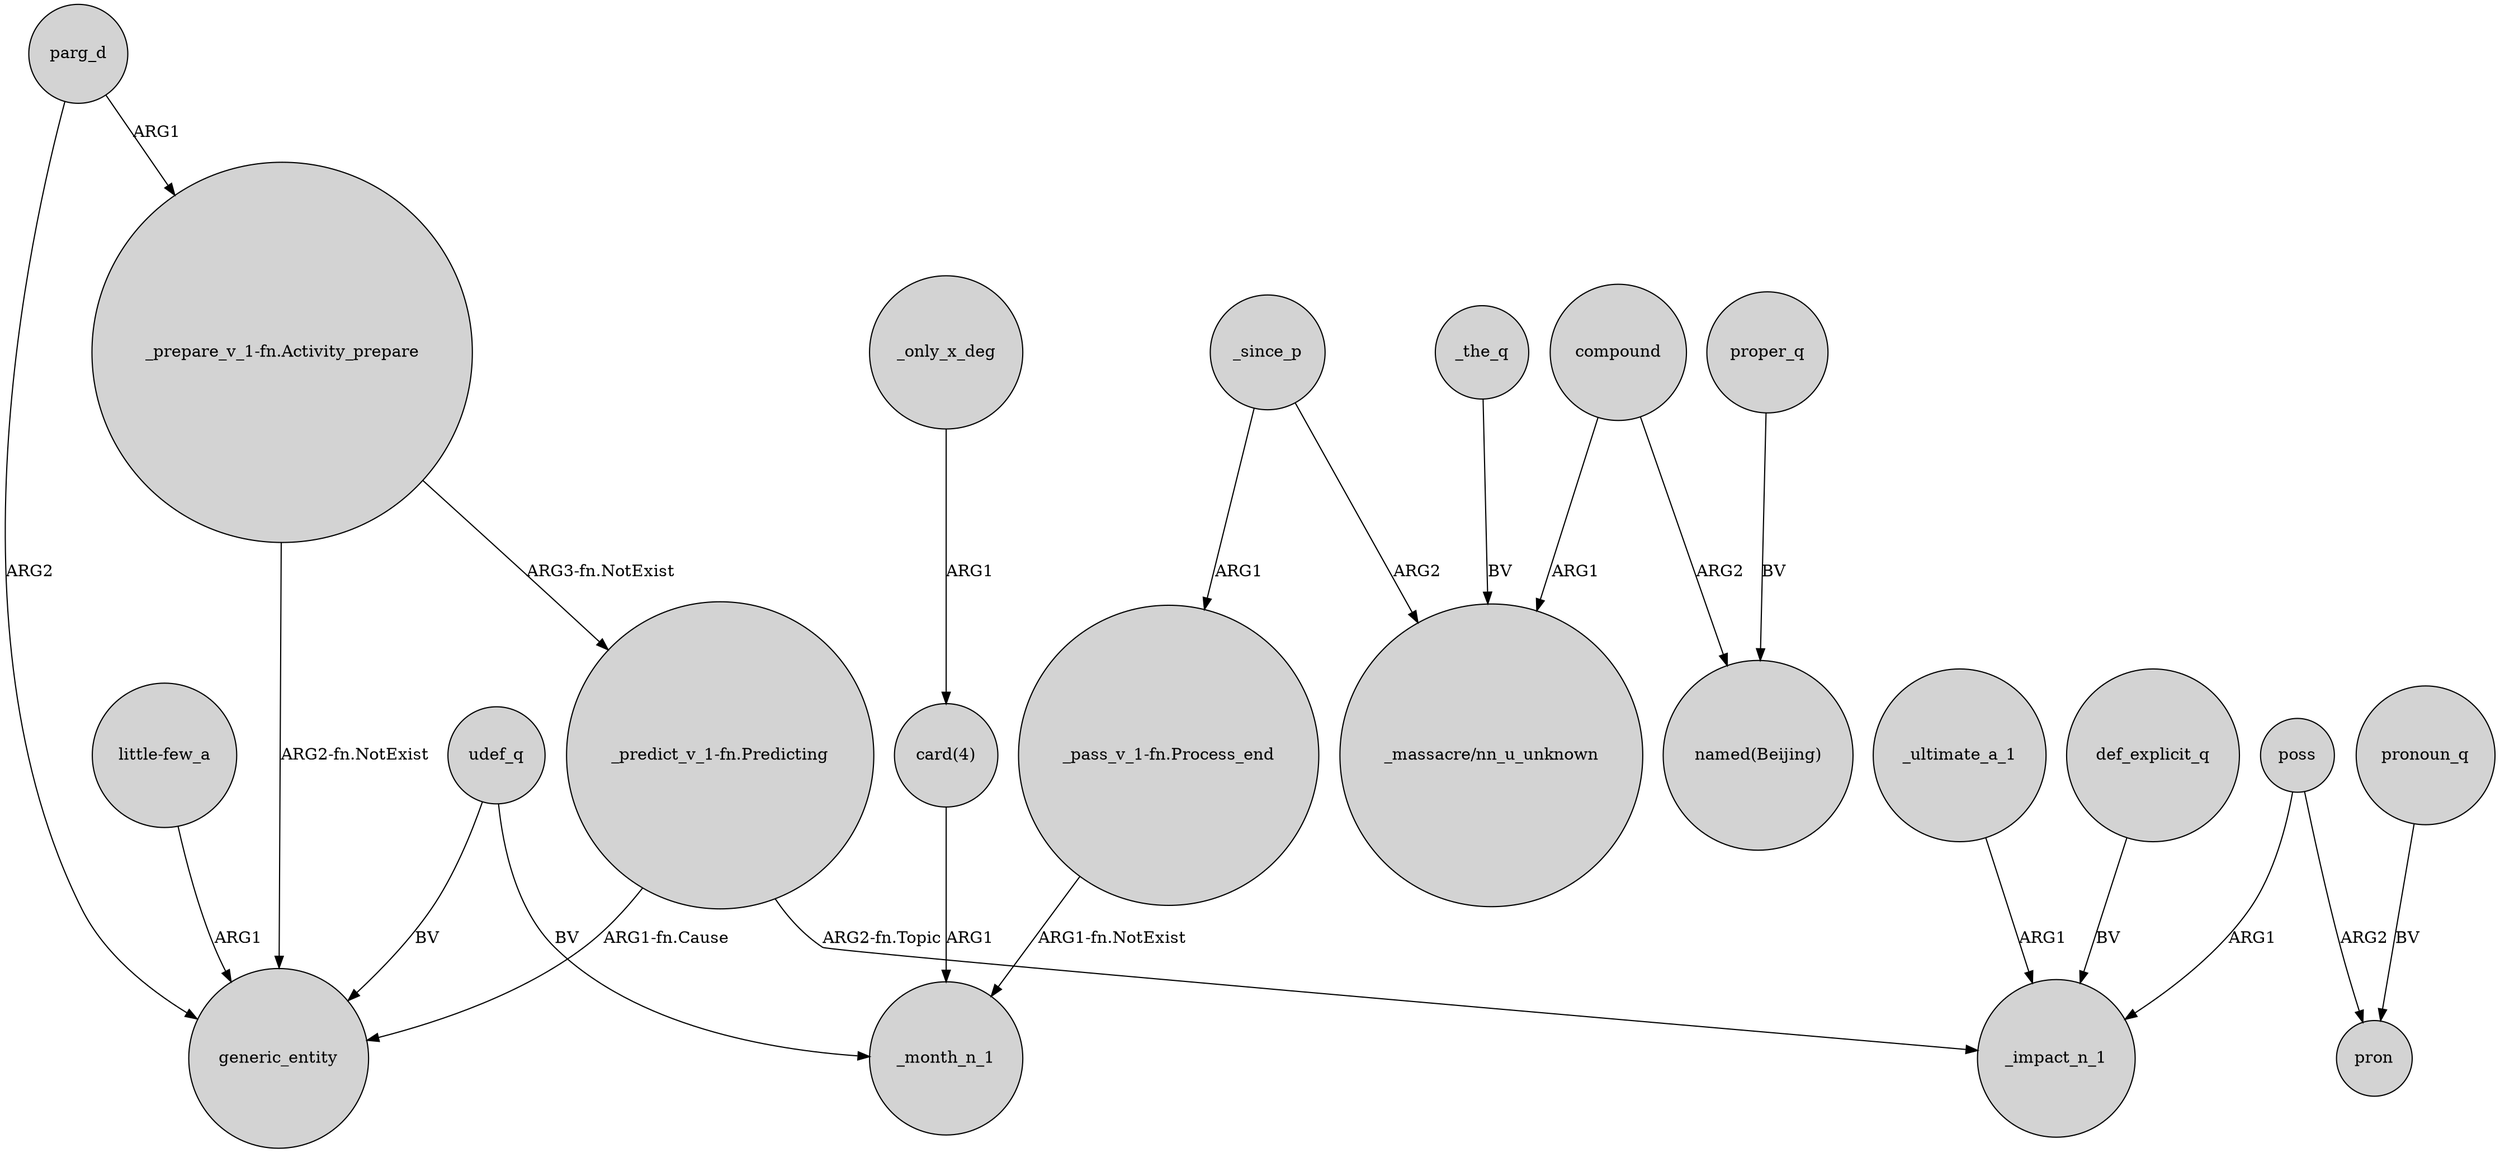 digraph {
	node [shape=circle style=filled]
	"_predict_v_1-fn.Predicting" -> generic_entity [label="ARG1-fn.Cause"]
	udef_q -> generic_entity [label=BV]
	poss -> pron [label=ARG2]
	parg_d -> generic_entity [label=ARG2]
	_only_x_deg -> "card(4)" [label=ARG1]
	_ultimate_a_1 -> _impact_n_1 [label=ARG1]
	_since_p -> "_pass_v_1-fn.Process_end" [label=ARG1]
	udef_q -> _month_n_1 [label=BV]
	_the_q -> "_massacre/nn_u_unknown" [label=BV]
	pronoun_q -> pron [label=BV]
	"card(4)" -> _month_n_1 [label=ARG1]
	"_prepare_v_1-fn.Activity_prepare" -> generic_entity [label="ARG2-fn.NotExist"]
	poss -> _impact_n_1 [label=ARG1]
	compound -> "_massacre/nn_u_unknown" [label=ARG1]
	compound -> "named(Beijing)" [label=ARG2]
	"_prepare_v_1-fn.Activity_prepare" -> "_predict_v_1-fn.Predicting" [label="ARG3-fn.NotExist"]
	_since_p -> "_massacre/nn_u_unknown" [label=ARG2]
	"little-few_a" -> generic_entity [label=ARG1]
	parg_d -> "_prepare_v_1-fn.Activity_prepare" [label=ARG1]
	def_explicit_q -> _impact_n_1 [label=BV]
	"_predict_v_1-fn.Predicting" -> _impact_n_1 [label="ARG2-fn.Topic"]
	"_pass_v_1-fn.Process_end" -> _month_n_1 [label="ARG1-fn.NotExist"]
	proper_q -> "named(Beijing)" [label=BV]
}
